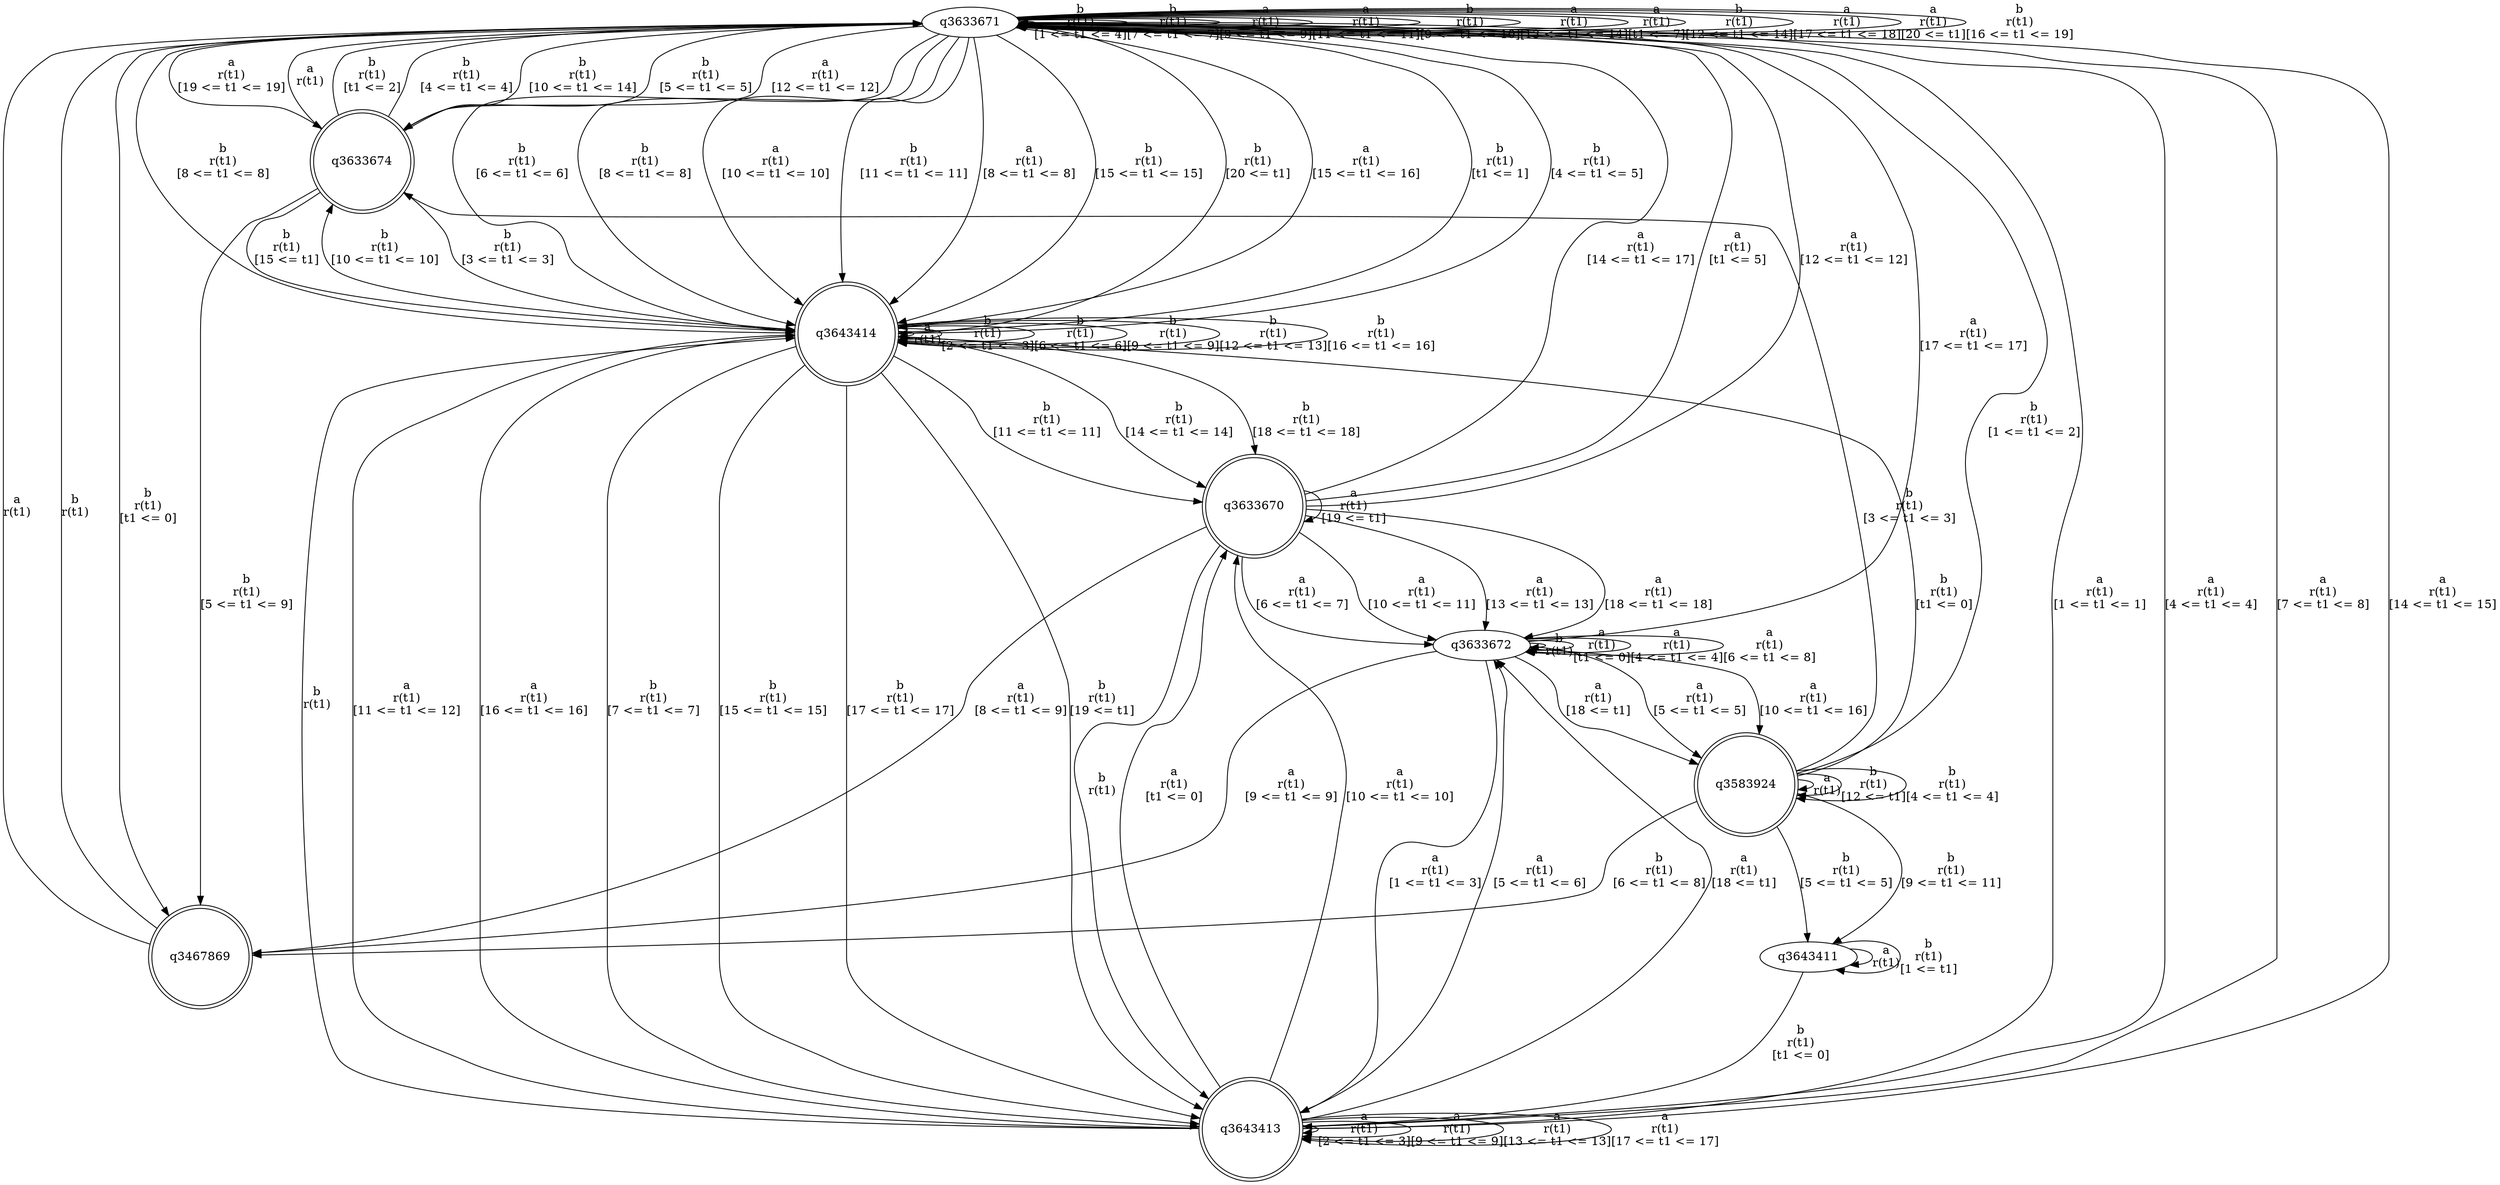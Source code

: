 digraph "tests_1/test38/solution101/solution_verwer" {
	q3633671[label=q3633671]
	q3467869[label=q3467869 shape=doublecircle]
	q3633674[label=q3633674 shape=doublecircle]
	q3643414[label=q3643414 shape=doublecircle]
	q3643413[label=q3643413 shape=doublecircle]
	q3633670[label=q3633670 shape=doublecircle]
	q3633672[label=q3633672]
	q3583924[label=q3583924 shape=doublecircle]
	q3643411[label=q3643411]
	q3633671 -> q3467869[label="b\nr(t1)\n[t1 <= 0]"]
	q3467869 -> q3633671[label="a\nr(t1)\n"]
	q3467869 -> q3633671[label="b\nr(t1)\n"]
	q3633671 -> q3633671[label="b\nr(t1)\n[1 <= t1 <= 4]"]
	q3633671 -> q3633674[label="b\nr(t1)\n[5 <= t1 <= 5]"]
	q3633674 -> q3633671[label="a\nr(t1)\n"]
	q3633674 -> q3633671[label="b\nr(t1)\n[t1 <= 2]"]
	q3633674 -> q3643414[label="b\nr(t1)\n[3 <= t1 <= 3]"]
	q3643414 -> q3643414[label="a\nr(t1)\n"]
	q3643414 -> q3633671[label="b\nr(t1)\n[t1 <= 1]"]
	q3643414 -> q3643414[label="b\nr(t1)\n[2 <= t1 <= 3]"]
	q3643414 -> q3633671[label="b\nr(t1)\n[4 <= t1 <= 5]"]
	q3643414 -> q3643414[label="b\nr(t1)\n[6 <= t1 <= 6]"]
	q3643414 -> q3643413[label="b\nr(t1)\n[7 <= t1 <= 7]"]
	q3643413 -> q3643414[label="b\nr(t1)\n"]
	q3643413 -> q3633670[label="a\nr(t1)\n[t1 <= 0]"]
	q3633670 -> q3643413[label="b\nr(t1)\n"]
	q3633670 -> q3633671[label="a\nr(t1)\n[t1 <= 5]"]
	q3633670 -> q3633672[label="a\nr(t1)\n[6 <= t1 <= 7]"]
	q3633672 -> q3633672[label="b\nr(t1)\n"]
	q3633672 -> q3633672[label="a\nr(t1)\n[t1 <= 0]"]
	q3633672 -> q3643413[label="a\nr(t1)\n[1 <= t1 <= 3]"]
	q3633672 -> q3633672[label="a\nr(t1)\n[4 <= t1 <= 4]"]
	q3633672 -> q3583924[label="a\nr(t1)\n[5 <= t1 <= 5]"]
	q3583924 -> q3583924[label="a\nr(t1)\n"]
	q3583924 -> q3643414[label="b\nr(t1)\n[t1 <= 0]"]
	q3583924 -> q3633671[label="b\nr(t1)\n[1 <= t1 <= 2]"]
	q3583924 -> q3467869[label="b\nr(t1)\n[6 <= t1 <= 8]"]
	q3583924 -> q3583924[label="b\nr(t1)\n[12 <= t1]"]
	q3583924 -> q3633674[label="b\nr(t1)\n[3 <= t1 <= 3]"]
	q3583924 -> q3583924[label="b\nr(t1)\n[4 <= t1 <= 4]"]
	q3583924 -> q3643411[label="b\nr(t1)\n[5 <= t1 <= 5]"]
	q3643411 -> q3643411[label="a\nr(t1)\n"]
	q3643411 -> q3643413[label="b\nr(t1)\n[t1 <= 0]"]
	q3643411 -> q3643411[label="b\nr(t1)\n[1 <= t1]"]
	q3583924 -> q3643411[label="b\nr(t1)\n[9 <= t1 <= 11]"]
	q3633672 -> q3633672[label="a\nr(t1)\n[6 <= t1 <= 8]"]
	q3633672 -> q3467869[label="a\nr(t1)\n[9 <= t1 <= 9]"]
	q3633672 -> q3633671[label="a\nr(t1)\n[17 <= t1 <= 17]"]
	q3633672 -> q3583924[label="a\nr(t1)\n[10 <= t1 <= 16]"]
	q3633672 -> q3583924[label="a\nr(t1)\n[18 <= t1]"]
	q3633670 -> q3467869[label="a\nr(t1)\n[8 <= t1 <= 9]"]
	q3633670 -> q3633672[label="a\nr(t1)\n[10 <= t1 <= 11]"]
	q3633670 -> q3633671[label="a\nr(t1)\n[12 <= t1 <= 12]"]
	q3633670 -> q3633672[label="a\nr(t1)\n[13 <= t1 <= 13]"]
	q3633670 -> q3633671[label="a\nr(t1)\n[14 <= t1 <= 17]"]
	q3633670 -> q3633672[label="a\nr(t1)\n[18 <= t1 <= 18]"]
	q3633670 -> q3633670[label="a\nr(t1)\n[19 <= t1]"]
	q3643413 -> q3633671[label="a\nr(t1)\n[1 <= t1 <= 1]"]
	q3643413 -> q3643413[label="a\nr(t1)\n[2 <= t1 <= 3]"]
	q3643413 -> q3633671[label="a\nr(t1)\n[4 <= t1 <= 4]"]
	q3643413 -> q3633672[label="a\nr(t1)\n[5 <= t1 <= 6]"]
	q3643413 -> q3633671[label="a\nr(t1)\n[7 <= t1 <= 8]"]
	q3643413 -> q3643413[label="a\nr(t1)\n[9 <= t1 <= 9]"]
	q3643413 -> q3633670[label="a\nr(t1)\n[10 <= t1 <= 10]"]
	q3643413 -> q3643414[label="a\nr(t1)\n[11 <= t1 <= 12]"]
	q3643413 -> q3643413[label="a\nr(t1)\n[13 <= t1 <= 13]"]
	q3643413 -> q3633671[label="a\nr(t1)\n[14 <= t1 <= 15]"]
	q3643413 -> q3643414[label="a\nr(t1)\n[16 <= t1 <= 16]"]
	q3643413 -> q3643413[label="a\nr(t1)\n[17 <= t1 <= 17]"]
	q3643413 -> q3633672[label="a\nr(t1)\n[18 <= t1]"]
	q3643414 -> q3633671[label="b\nr(t1)\n[8 <= t1 <= 8]"]
	q3643414 -> q3643414[label="b\nr(t1)\n[9 <= t1 <= 9]"]
	q3643414 -> q3633674[label="b\nr(t1)\n[10 <= t1 <= 10]"]
	q3643414 -> q3633670[label="b\nr(t1)\n[11 <= t1 <= 11]"]
	q3643414 -> q3643414[label="b\nr(t1)\n[12 <= t1 <= 13]"]
	q3643414 -> q3633670[label="b\nr(t1)\n[14 <= t1 <= 14]"]
	q3643414 -> q3643413[label="b\nr(t1)\n[15 <= t1 <= 15]"]
	q3643414 -> q3643414[label="b\nr(t1)\n[16 <= t1 <= 16]"]
	q3643414 -> q3643413[label="b\nr(t1)\n[17 <= t1 <= 17]"]
	q3643414 -> q3633670[label="b\nr(t1)\n[18 <= t1 <= 18]"]
	q3643414 -> q3643413[label="b\nr(t1)\n[19 <= t1]"]
	q3633674 -> q3633671[label="b\nr(t1)\n[4 <= t1 <= 4]"]
	q3633674 -> q3467869[label="b\nr(t1)\n[5 <= t1 <= 9]"]
	q3633674 -> q3633671[label="b\nr(t1)\n[10 <= t1 <= 14]"]
	q3633674 -> q3643414[label="b\nr(t1)\n[15 <= t1]"]
	q3633671 -> q3643414[label="b\nr(t1)\n[6 <= t1 <= 6]"]
	q3633671 -> q3633671[label="b\nr(t1)\n[7 <= t1 <= 7]"]
	q3633671 -> q3633671[label="a\nr(t1)\n[9 <= t1 <= 9]"]
	q3633671 -> q3643414[label="b\nr(t1)\n[8 <= t1 <= 8]"]
	q3633671 -> q3643414[label="a\nr(t1)\n[10 <= t1 <= 10]"]
	q3633671 -> q3633671[label="a\nr(t1)\n[11 <= t1 <= 11]"]
	q3633671 -> q3633671[label="b\nr(t1)\n[9 <= t1 <= 10]"]
	q3633671 -> q3633674[label="a\nr(t1)\n[12 <= t1 <= 12]"]
	q3633671 -> q3643414[label="b\nr(t1)\n[11 <= t1 <= 11]"]
	q3633671 -> q3633671[label="a\nr(t1)\n[13 <= t1 <= 14]"]
	q3633671 -> q3643414[label="a\nr(t1)\n[8 <= t1 <= 8]"]
	q3633671 -> q3633671[label="a\nr(t1)\n[t1 <= 7]"]
	q3633671 -> q3643414[label="b\nr(t1)\n[15 <= t1 <= 15]"]
	q3633671 -> q3633671[label="b\nr(t1)\n[12 <= t1 <= 14]"]
	q3633671 -> q3633671[label="a\nr(t1)\n[17 <= t1 <= 18]"]
	q3633671 -> q3633674[label="a\nr(t1)\n[19 <= t1 <= 19]"]
	q3633671 -> q3633671[label="a\nr(t1)\n[20 <= t1]"]
	q3633671 -> q3643414[label="b\nr(t1)\n[20 <= t1]"]
	q3633671 -> q3633671[label="b\nr(t1)\n[16 <= t1 <= 19]"]
	q3633671 -> q3643414[label="a\nr(t1)\n[15 <= t1 <= 16]"]
}
